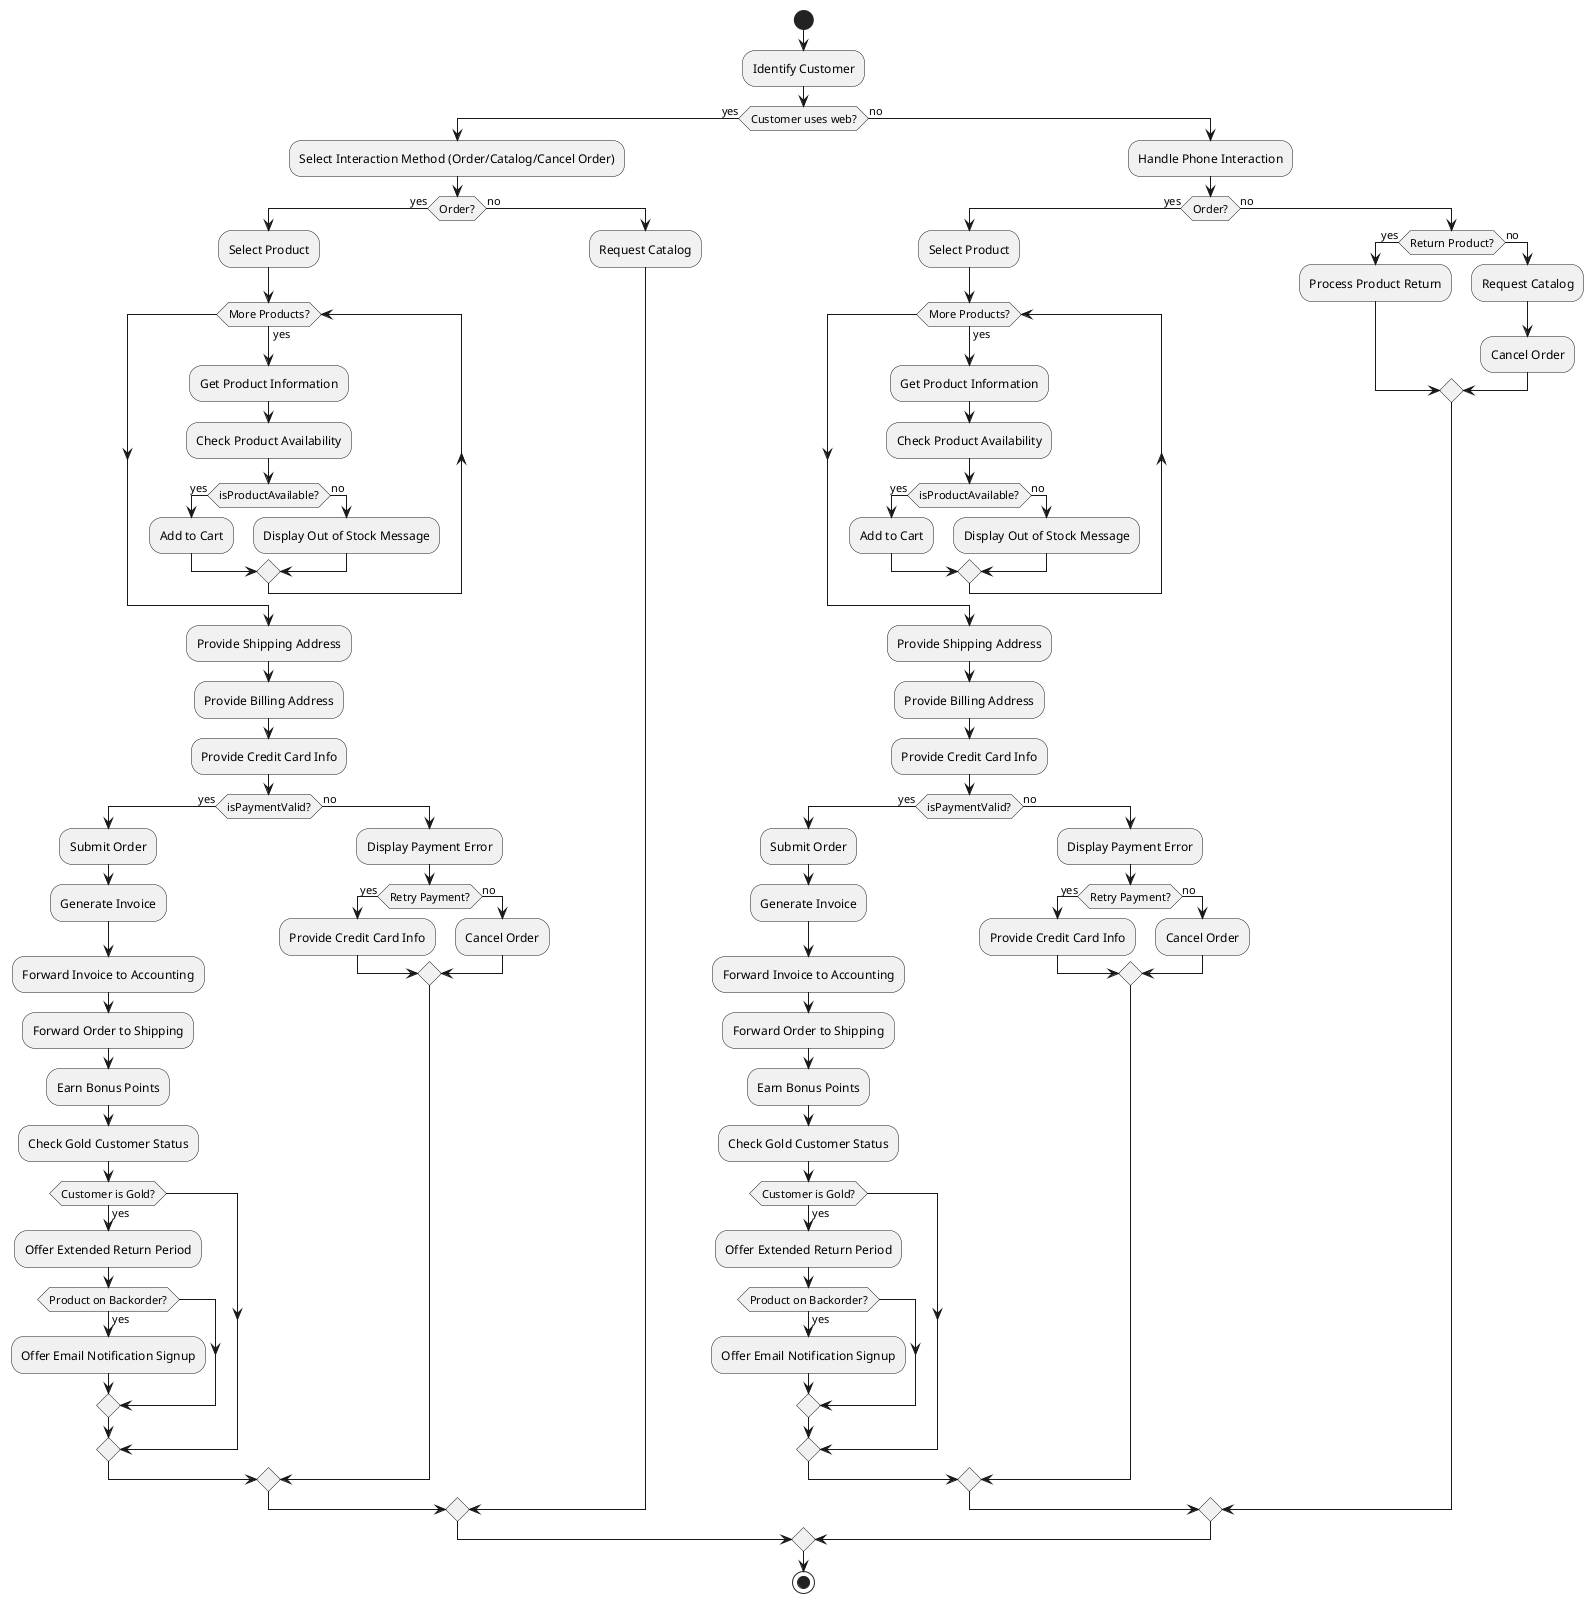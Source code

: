 @startuml
start

:Identify Customer;
if (Customer uses web?) then (yes)
    :Select Interaction Method (Order/Catalog/Cancel Order);
    if (Order?) then (yes)
        :Select Product;
        while (More Products?) is (yes)
            :Get Product Information;
            :Check Product Availability;
            if (isProductAvailable?) then (yes)
                :Add to Cart;
            else (no)
                :Display Out of Stock Message;
            endif
        endwhile
        :Provide Shipping Address;
        :Provide Billing Address;
        :Provide Credit Card Info;
        if (isPaymentValid?) then (yes)
            :Submit Order;
            :Generate Invoice;
            :Forward Invoice to Accounting;
            :Forward Order to Shipping;
            :Earn Bonus Points;
            :Check Gold Customer Status;
            if (Customer is Gold?) then (yes)
                :Offer Extended Return Period;
                if (Product on Backorder?) then (yes)
                    :Offer Email Notification Signup;
                endif
            endif
        else (no)
            :Display Payment Error;
            if (Retry Payment?) then (yes)
                :Provide Credit Card Info;
            else (no)
                :Cancel Order;
            endif
        endif
    else (no)
        :Request Catalog;
    endif
else (no)
    :Handle Phone Interaction;
    if (Order?) then (yes)
        :Select Product;
        while (More Products?) is (yes)
            :Get Product Information;
            :Check Product Availability;
            if (isProductAvailable?) then (yes)
                :Add to Cart;
            else (no)
                :Display Out of Stock Message;
            endif
        endwhile
        :Provide Shipping Address;
        :Provide Billing Address;
        :Provide Credit Card Info;
        if (isPaymentValid?) then (yes)
            :Submit Order;
            :Generate Invoice;
            :Forward Invoice to Accounting;
            :Forward Order to Shipping;
            :Earn Bonus Points;
            :Check Gold Customer Status;
            if (Customer is Gold?) then (yes)
                :Offer Extended Return Period;
                if (Product on Backorder?) then (yes)
                    :Offer Email Notification Signup;
                endif
            endif
        else (no)
            :Display Payment Error;
            if (Retry Payment?) then (yes)
                :Provide Credit Card Info;
            else (no)
                :Cancel Order;
            endif
        endif
    else (no)
        if (Return Product?) then (yes)
            :Process Product Return;
        else (no)
            :Request Catalog;
            :Cancel Order;
        endif
    endif
endif

stop
@enduml